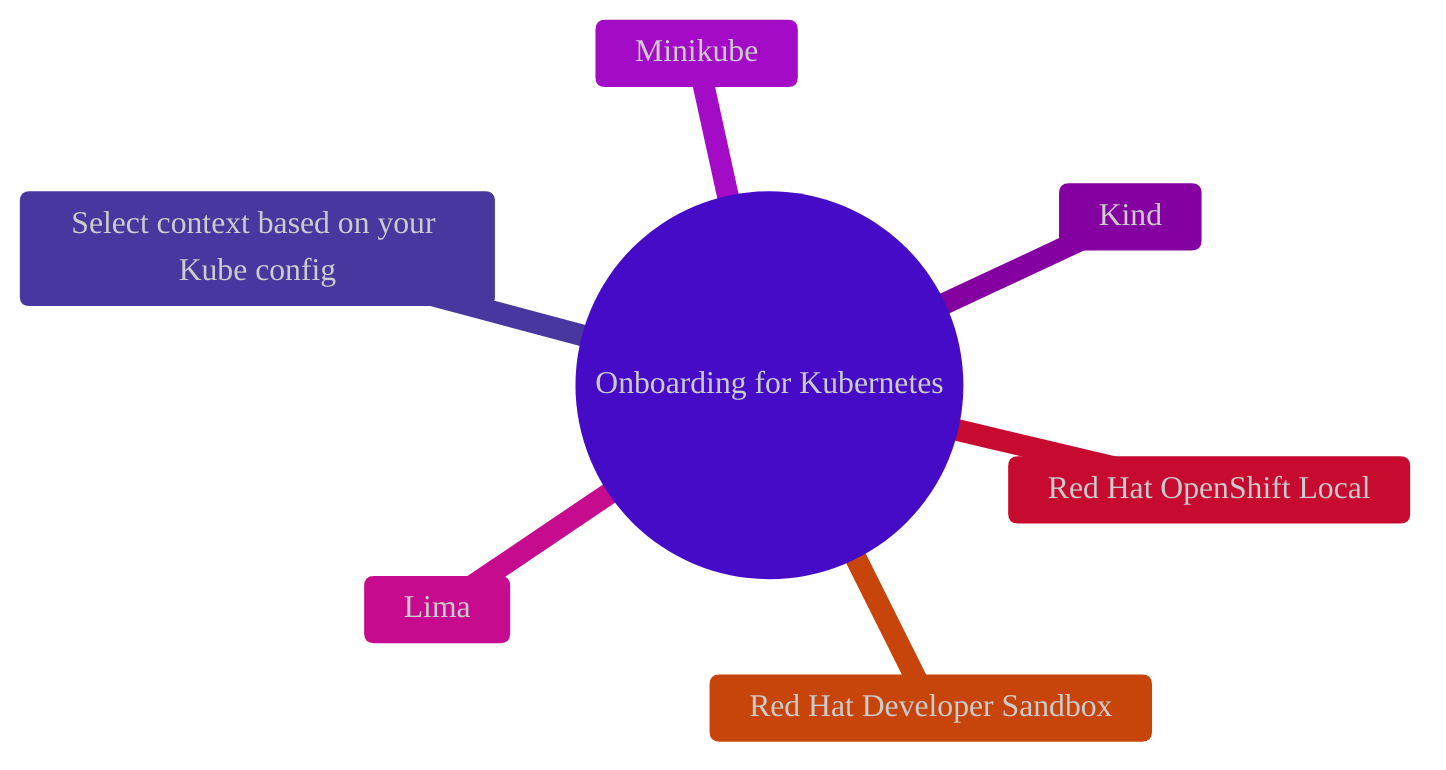 ---
title: Onboarding for Kubernetes workloads
config:
    theme: "base"
    themeVariables:
        darkmode: true
        background: "#000000"
        fontFamily: "Montserrat"
        fontSize: 16px
        primaryBorderColor: "#8b5cf6"
        primaryColor: "#8b5cf6"
        primaryTextColor: "#cccccc"
        secondaryBorderColor: "#8f81d3"
        secondaryColor: "#8f81d3"
        tertiaryBorderColor: "#d721ff"
        tertiaryColor: "#d721ff"
        noteBorderColor: "#fff5ad"
        noteBkgColor: "#fff5ad"
---

mindmap
  root((Onboarding for Kubernetes))
    Select context based on your Kube config
    Kind
    Minikube
    Lima
    Red Hat OpenShift Local
    Red Hat Developer Sandbox